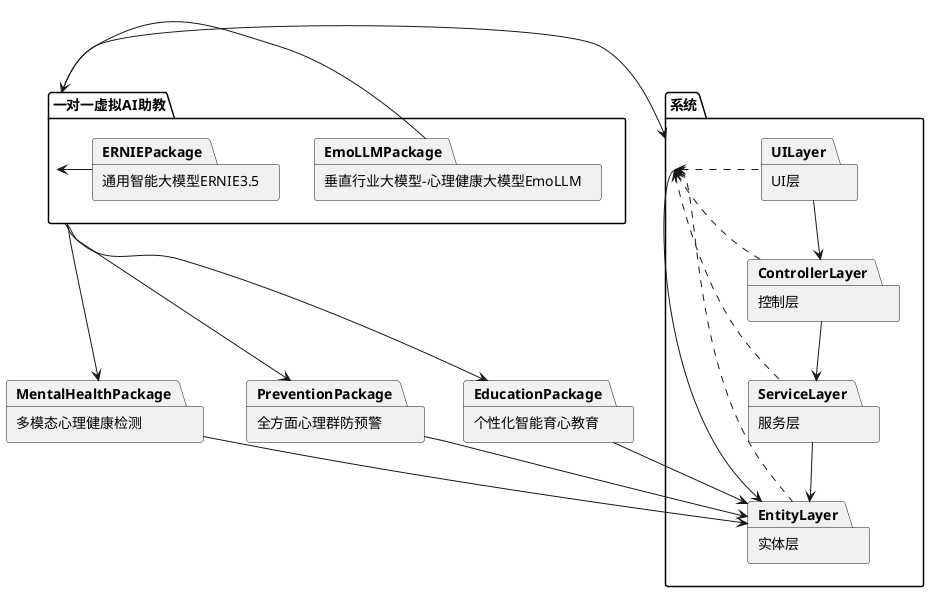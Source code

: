 @startuml

' 定义包
package "一对一虚拟AI助教" as AIAssistantPackage {
  package "垂直行业大模型-心理健康大模型EmoLLM" as EmoLLMPackage
  package "通用智能大模型ERNIE3.5" as ERNIEPackage
}

package "多模态心理健康检测" as MentalHealthPackage
package "全方面心理群防预警" as PreventionPackage
package "个性化智能育心教育" as EducationPackage
package "系统" as SystemPackage {
  package "UI层" as UILayer
  package "控制层" as ControllerLayer
  package "服务层" as ServiceLayer
  package "实体层" as EntityLayer
}

' 定义依赖关系
AIAssistantPackage -> MentalHealthPackage
AIAssistantPackage -> PreventionPackage
AIAssistantPackage -> EducationPackage
AIAssistantPackage -> SystemPackage

EmoLLMPackage -> AIAssistantPackage
ERNIEPackage -> AIAssistantPackage

UILayer --> ControllerLayer
ControllerLayer --> ServiceLayer
ServiceLayer --> EntityLayer

MentalHealthPackage --> EntityLayer
PreventionPackage --> EntityLayer
EducationPackage --> EntityLayer
SystemPackage --> EntityLayer

' 定义边界
SystemPackage <. UILayer
SystemPackage <.. ControllerLayer
SystemPackage <.. ServiceLayer
SystemPackage <.. EntityLayer

@enduml

